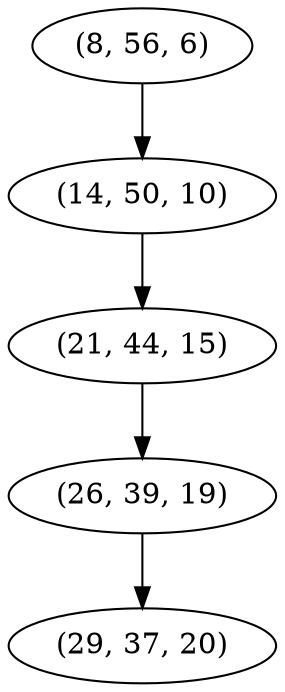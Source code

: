 digraph tree {
    "(8, 56, 6)";
    "(14, 50, 10)";
    "(21, 44, 15)";
    "(26, 39, 19)";
    "(29, 37, 20)";
    "(8, 56, 6)" -> "(14, 50, 10)";
    "(14, 50, 10)" -> "(21, 44, 15)";
    "(21, 44, 15)" -> "(26, 39, 19)";
    "(26, 39, 19)" -> "(29, 37, 20)";
}
